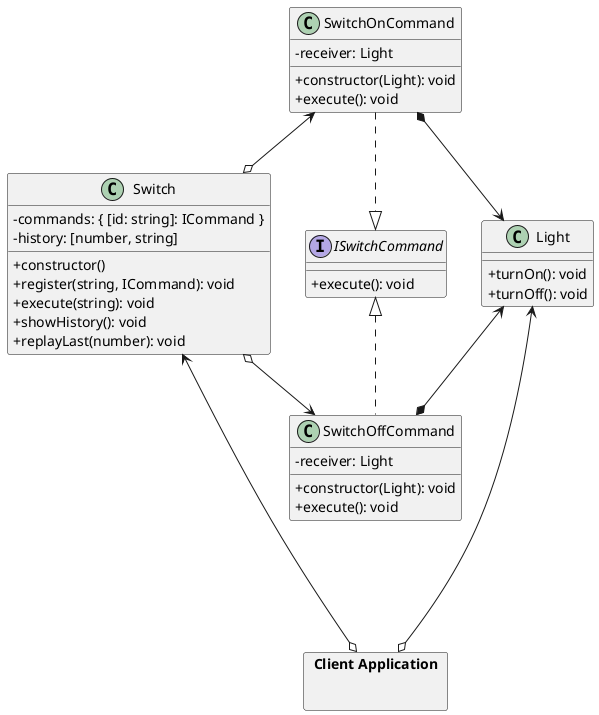 @startuml

skinparam ClassAttributeIconSize 0
skinparam PackageStyle rectangle

class SwitchOnCommand {
    - receiver: Light
    + constructor(Light): void
    + execute(): void
}

class Switch {
    - commands: { [id: string]: ICommand }
    - history: [number, string]
    + constructor()
    + register(string, ICommand): void
    + execute(string): void
    + showHistory(): void
    + replayLast(number): void
}

interface ISwitchCommand {
    + execute(): void
}

class Light {
    + turnOn(): void
    + turnOff(): void
}

SwitchOnCommand <--o Switch
SwitchOnCommand ..|> ISwitchCommand
SwitchOnCommand *--> Light

Switch -[hidden]right- ISwitchCommand
ISwitchCommand -[hidden]right- Light

class SwitchOffCommand {
    - receiver: Light
    + constructor(Light): void
    + execute(): void
}

Switch o--> SwitchOffCommand
ISwitchCommand <|.. SwitchOffCommand
Light <--* SwitchOffCommand

package "Client Application" as ClientApplication {}

SwitchOffCommand -[hidden]- ClientApplication : \r\r\r

Switch <--o ClientApplication
Light <--o ClientApplication